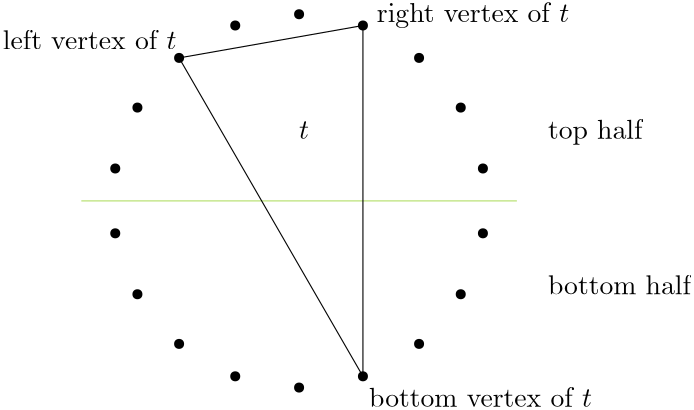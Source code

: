 <?xml version="1.0"?>
<!DOCTYPE ipe SYSTEM "ipe.dtd">
<ipe version="70206" creator="Ipe 7.2.7">
<info created="D:20151110103001" modified="D:20170619091903"/>
<ipestyle name="basic">
<symbol name="arrow/arc(spx)">
<path stroke="sym-stroke" fill="sym-stroke" pen="sym-pen">
0 0 m
-1 0.333 l
-1 -0.333 l
h
</path>
</symbol>
<symbol name="arrow/farc(spx)">
<path stroke="sym-stroke" fill="white" pen="sym-pen">
0 0 m
-1 0.333 l
-1 -0.333 l
h
</path>
</symbol>
<symbol name="mark/circle(sx)" transformations="translations">
<path fill="sym-stroke">
0.6 0 0 0.6 0 0 e
0.4 0 0 0.4 0 0 e
</path>
</symbol>
<symbol name="mark/disk(sx)" transformations="translations">
<path fill="sym-stroke">
0.6 0 0 0.6 0 0 e
</path>
</symbol>
<symbol name="mark/fdisk(sfx)" transformations="translations">
<group>
<path fill="sym-fill">
0.5 0 0 0.5 0 0 e
</path>
<path fill="sym-stroke" fillrule="eofill">
0.6 0 0 0.6 0 0 e
0.4 0 0 0.4 0 0 e
</path>
</group>
</symbol>
<symbol name="mark/box(sx)" transformations="translations">
<path fill="sym-stroke" fillrule="eofill">
-0.6 -0.6 m
0.6 -0.6 l
0.6 0.6 l
-0.6 0.6 l
h
-0.4 -0.4 m
0.4 -0.4 l
0.4 0.4 l
-0.4 0.4 l
h
</path>
</symbol>
<symbol name="mark/square(sx)" transformations="translations">
<path fill="sym-stroke">
-0.6 -0.6 m
0.6 -0.6 l
0.6 0.6 l
-0.6 0.6 l
h
</path>
</symbol>
<symbol name="mark/fsquare(sfx)" transformations="translations">
<group>
<path fill="sym-fill">
-0.5 -0.5 m
0.5 -0.5 l
0.5 0.5 l
-0.5 0.5 l
h
</path>
<path fill="sym-stroke" fillrule="eofill">
-0.6 -0.6 m
0.6 -0.6 l
0.6 0.6 l
-0.6 0.6 l
h
-0.4 -0.4 m
0.4 -0.4 l
0.4 0.4 l
-0.4 0.4 l
h
</path>
</group>
</symbol>
<symbol name="mark/cross(sx)" transformations="translations">
<group>
<path fill="sym-stroke">
-0.43 -0.57 m
0.57 0.43 l
0.43 0.57 l
-0.57 -0.43 l
h
</path>
<path fill="sym-stroke">
-0.43 0.57 m
0.57 -0.43 l
0.43 -0.57 l
-0.57 0.43 l
h
</path>
</group>
</symbol>
<symbol name="arrow/fnormal(spx)">
<path stroke="sym-stroke" fill="white" pen="sym-pen">
0 0 m
-1 0.333 l
-1 -0.333 l
h
</path>
</symbol>
<symbol name="arrow/pointed(spx)">
<path stroke="sym-stroke" fill="sym-stroke" pen="sym-pen">
0 0 m
-1 0.333 l
-0.8 0 l
-1 -0.333 l
h
</path>
</symbol>
<symbol name="arrow/fpointed(spx)">
<path stroke="sym-stroke" fill="white" pen="sym-pen">
0 0 m
-1 0.333 l
-0.8 0 l
-1 -0.333 l
h
</path>
</symbol>
<symbol name="arrow/linear(spx)">
<path stroke="sym-stroke" pen="sym-pen">
-1 0.333 m
0 0 l
-1 -0.333 l
</path>
</symbol>
<symbol name="arrow/fdouble(spx)">
<path stroke="sym-stroke" fill="white" pen="sym-pen">
0 0 m
-1 0.333 l
-1 -0.333 l
h
-1 0 m
-2 0.333 l
-2 -0.333 l
h
</path>
</symbol>
<symbol name="arrow/double(spx)">
<path stroke="sym-stroke" fill="sym-stroke" pen="sym-pen">
0 0 m
-1 0.333 l
-1 -0.333 l
h
-1 0 m
-2 0.333 l
-2 -0.333 l
h
</path>
</symbol>
<pen name="heavier" value="0.8"/>
<pen name="fat" value="1.2"/>
<pen name="ultrafat" value="2"/>
<symbolsize name="large" value="5"/>
<symbolsize name="small" value="2"/>
<symbolsize name="tiny" value="1.1"/>
<arrowsize name="large" value="10"/>
<arrowsize name="small" value="5"/>
<arrowsize name="tiny" value="3"/>
<color name="red" value="1 0 0"/>
<color name="green" value="0 1 0"/>
<color name="blue" value="0 0 1"/>
<color name="yellow" value="1 1 0"/>
<color name="orange" value="1 0.647 0"/>
<color name="gold" value="1 0.843 0"/>
<color name="purple" value="0.627 0.125 0.941"/>
<color name="gray" value="0.745"/>
<color name="brown" value="0.647 0.165 0.165"/>
<color name="navy" value="0 0 0.502"/>
<color name="pink" value="1 0.753 0.796"/>
<color name="seagreen" value="0.18 0.545 0.341"/>
<color name="turquoise" value="0.251 0.878 0.816"/>
<color name="violet" value="0.933 0.51 0.933"/>
<color name="darkblue" value="0 0 0.545"/>
<color name="darkcyan" value="0 0.545 0.545"/>
<color name="darkgray" value="0.663"/>
<color name="darkgreen" value="0 0.392 0"/>
<color name="darkmagenta" value="0.545 0 0.545"/>
<color name="darkorange" value="1 0.549 0"/>
<color name="darkred" value="0.545 0 0"/>
<color name="lightblue" value="0.678 0.847 0.902"/>
<color name="lightcyan" value="0.878 1 1"/>
<color name="lightgray" value="0.827"/>
<color name="lightgreen" value="0.565 0.933 0.565"/>
<color name="lightyellow" value="1 1 0.878"/>
<dashstyle name="dashed" value="[4] 0"/>
<dashstyle name="dotted" value="[1 3] 0"/>
<dashstyle name="dash dotted" value="[4 2 1 2] 0"/>
<dashstyle name="dash dot dotted" value="[4 2 1 2 1 2] 0"/>
<textsize name="large" value="\large"/>
<textsize name="small" value="\small"/>
<textsize name="tiny" value="\tiny"/>
<textsize name="Large" value="\Large"/>
<textsize name="LARGE" value="\LARGE"/>
<textsize name="huge" value="\huge"/>
<textsize name="Huge" value="\Huge"/>
<textsize name="footnote" value="\footnotesize"/>
<textstyle name="center" begin="\begin{center}" end="\end{center}"/>
<textstyle name="itemize" begin="\begin{itemize}" end="\end{itemize}"/>
<textstyle name="item" begin="\begin{itemize}\item{}" end="\end{itemize}"/>
<gridsize name="4 pts" value="4"/>
<gridsize name="8 pts (~3 mm)" value="8"/>
<gridsize name="16 pts (~6 mm)" value="16"/>
<gridsize name="32 pts (~12 mm)" value="32"/>
<gridsize name="10 pts (~3.5 mm)" value="10"/>
<gridsize name="20 pts (~7 mm)" value="20"/>
<gridsize name="14 pts (~5 mm)" value="14"/>
<gridsize name="28 pts (~10 mm)" value="28"/>
<gridsize name="56 pts (~20 mm)" value="56"/>
<anglesize name="90 deg" value="90"/>
<anglesize name="60 deg" value="60"/>
<anglesize name="45 deg" value="45"/>
<anglesize name="30 deg" value="30"/>
<anglesize name="22.5 deg" value="22.5"/>
<tiling name="falling" angle="-60" step="4" width="1"/>
<tiling name="rising" angle="30" step="4" width="1"/>
</ipestyle>
<ipestyle name="brew">
<color name="aliceblue" value="0.941 0.973 1"/>
<color name="brew1" value="0.552 0.827 0.78"/>
<color name="brew2" value="1 1 0.701"/>
<color name="brew3" value="0.745 0.729 0.854"/>
<color name="brew4" value="0.984 0.501 0.447"/>
<color name="brew5" value="0.501 0.694 0.827"/>
<color name="brew6" value="0.992 0.705 0.384"/>
<color name="brew7" value="0.701 0.87 0.411"/>
<color name="brew8" value="0.988 0.803 0.898"/>
</ipestyle>
<page>
<layer name="alpha"/>
<view layers="alpha" active="alpha"/>
<use layer="alpha" matrix="0 0.7 -0.7 0 532.885 204.201" name="mark/disk(sx)" pos="208 467.138" size="normal" stroke="black"/>
<use matrix="0 0.7 -0.7 0 532.885 204.201" name="mark/disk(sx)" pos="239.33 478.542" size="normal" stroke="black"/>
<use matrix="0 0.7 -0.7 0 532.885 204.201" name="mark/disk(sx)" pos="272.67 478.542" size="normal" stroke="black"/>
<use matrix="0 0.7 -0.7 0 532.885 204.201" name="mark/disk(sx)" pos="304 467.138" size="normal" stroke="black"/>
<use matrix="0 0.7 -0.7 0 532.885 204.201" name="mark/disk(sx)" pos="329.54 445.708" size="normal" stroke="black"/>
<use matrix="0 0.7 -0.7 0 532.885 204.201" name="mark/disk(sx)" pos="346.21 416.834" size="normal" stroke="black"/>
<use matrix="0 0.7 -0.7 0 532.885 204.201" name="mark/disk(sx)" pos="352 384" size="normal" stroke="black"/>
<use matrix="0 0.7 -0.7 0 532.885 204.201" name="mark/disk(sx)" pos="346.21 351.166" size="normal" stroke="black"/>
<use matrix="0 0.7 -0.7 0 532.885 204.201" name="mark/disk(sx)" pos="329.54 322.292" size="normal" stroke="black"/>
<use matrix="0 0.7 -0.7 0 532.885 204.201" name="mark/disk(sx)" pos="304 300.862" size="normal" stroke="black"/>
<use matrix="0 0.7 -0.7 0 532.885 204.201" name="mark/disk(sx)" pos="272.67 289.458" size="normal" stroke="black"/>
<use matrix="0 0.7 -0.7 0 532.885 204.201" name="mark/disk(sx)" pos="239.33 289.458" size="normal" stroke="black"/>
<use matrix="0 0.7 -0.7 0 532.885 204.201" name="mark/disk(sx)" pos="208 300.862" size="normal" stroke="black"/>
<use matrix="0 0.7 -0.7 0 532.885 204.201" name="mark/disk(sx)" pos="182.46 322.292" size="normal" stroke="black"/>
<use matrix="0 0.7 -0.7 0 532.885 204.201" name="mark/disk(sx)" pos="165.79 351.166" size="normal" stroke="black"/>
<use matrix="0 0.7 -0.7 0 532.885 204.201" name="mark/disk(sx)" pos="160 384" size="normal" stroke="black"/>
<use matrix="0 0.7 -0.7 0 532.885 204.201" name="mark/disk(sx)" pos="165.79 416.834" size="normal" stroke="black"/>
<use matrix="0 0.7 -0.7 0 532.885 204.201" name="mark/disk(sx)" pos="182.46 445.708" size="normal" stroke="black"/>
<path matrix="0.7 0 0 0.7 84.8855 114.601" stroke="brew7">
144 384 m
368 384 l
</path>
<path matrix="0.7 0 0 0.7 84.8855 114.601" stroke="black">
288.834 293.79 m
194.292 457.54 l
288.834 474.21 l
h
</path>
<text matrix="0.7 0 0 0.7 84.8855 114.601" transformations="translations" pos="256 416" stroke="black" type="label" width="3.598" height="6.128" depth="0" valign="baseline" style="math">t</text>
<text matrix="0.7 0 0 0.7 98.8855 125.801" transformations="translations" pos="272 272" stroke="black" type="label" width="80.282" height="6.918" depth="0" valign="top">bottom vertex of $t$</text>
<text matrix="0.7 0 0 0.7 79.2855 111.801" transformations="translations" pos="304 480" stroke="black" type="label" width="69.24" height="6.926" depth="1.93" valign="baseline">right vertex of $t$</text>
<text matrix="0.7 0 0 0.7 96.7855 113.201" transformations="translations" pos="176 464" stroke="black" type="label" width="62.571" height="6.918" depth="0" halign="right" valign="baseline">left vertex of $t$</text>
<text matrix="0.7 0 0 0.7 84.8855 114.601" transformations="translations" pos="384 416" stroke="black" type="label" width="34.039" height="6.926" depth="1.93" valign="baseline">top half</text>
<text matrix="0.7 0 0 0.7 84.8855 114.601" transformations="translations" pos="384 336" stroke="black" type="label" width="51.474" height="6.918" depth="0" valign="baseline">bottom half</text>
</page>
</ipe>

